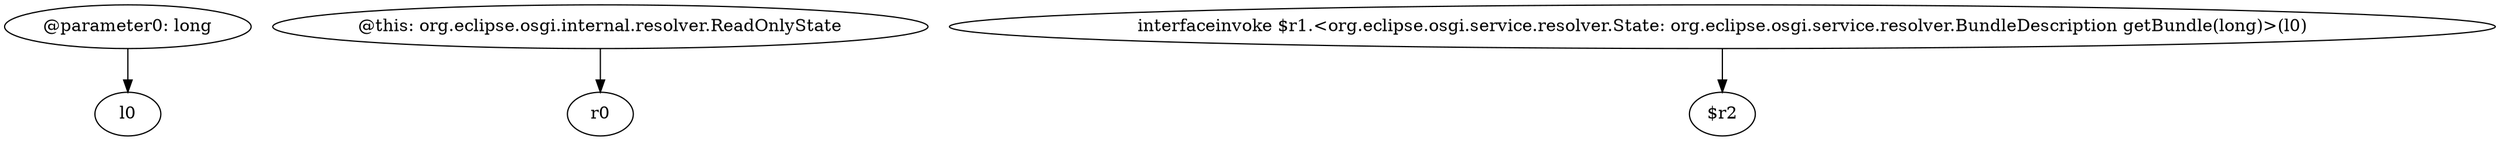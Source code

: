 digraph g {
0[label="@parameter0: long"]
1[label="l0"]
0->1[label=""]
2[label="@this: org.eclipse.osgi.internal.resolver.ReadOnlyState"]
3[label="r0"]
2->3[label=""]
4[label="interfaceinvoke $r1.<org.eclipse.osgi.service.resolver.State: org.eclipse.osgi.service.resolver.BundleDescription getBundle(long)>(l0)"]
5[label="$r2"]
4->5[label=""]
}